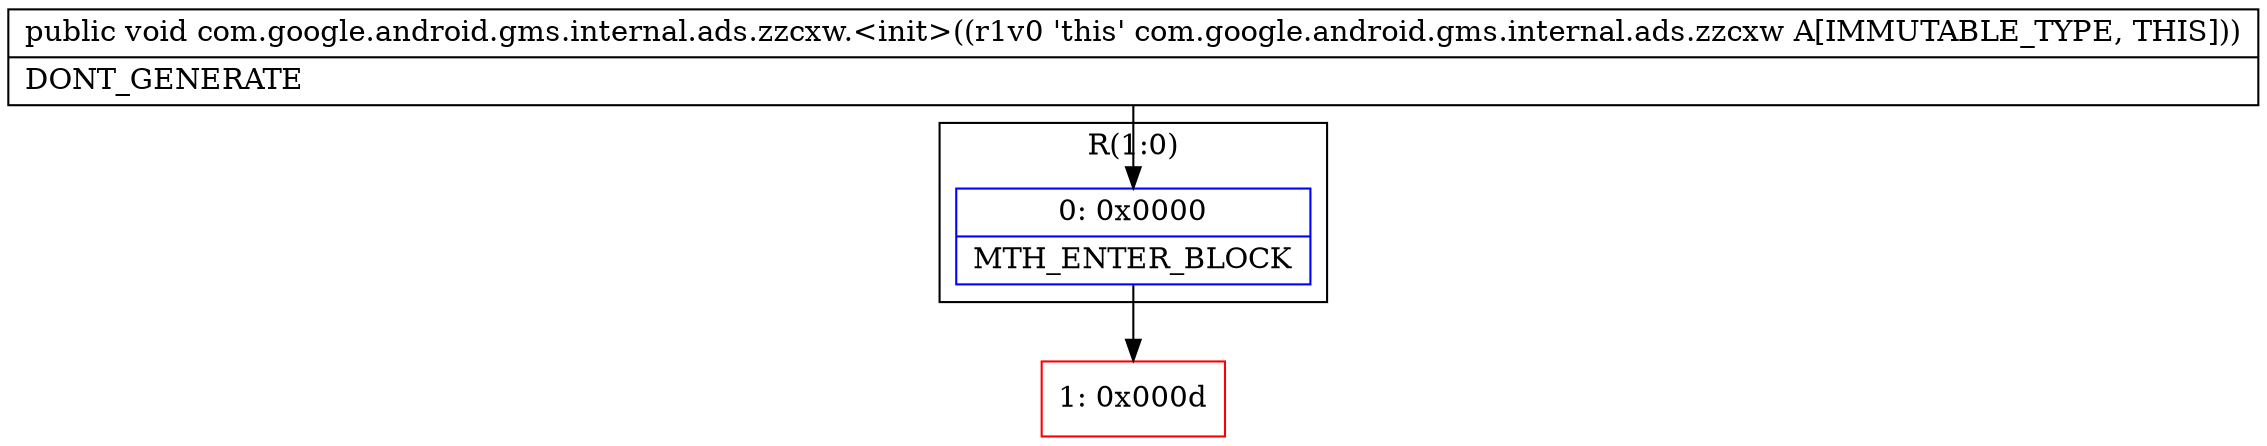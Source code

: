 digraph "CFG forcom.google.android.gms.internal.ads.zzcxw.\<init\>()V" {
subgraph cluster_Region_141264918 {
label = "R(1:0)";
node [shape=record,color=blue];
Node_0 [shape=record,label="{0\:\ 0x0000|MTH_ENTER_BLOCK\l}"];
}
Node_1 [shape=record,color=red,label="{1\:\ 0x000d}"];
MethodNode[shape=record,label="{public void com.google.android.gms.internal.ads.zzcxw.\<init\>((r1v0 'this' com.google.android.gms.internal.ads.zzcxw A[IMMUTABLE_TYPE, THIS]))  | DONT_GENERATE\l}"];
MethodNode -> Node_0;
Node_0 -> Node_1;
}

